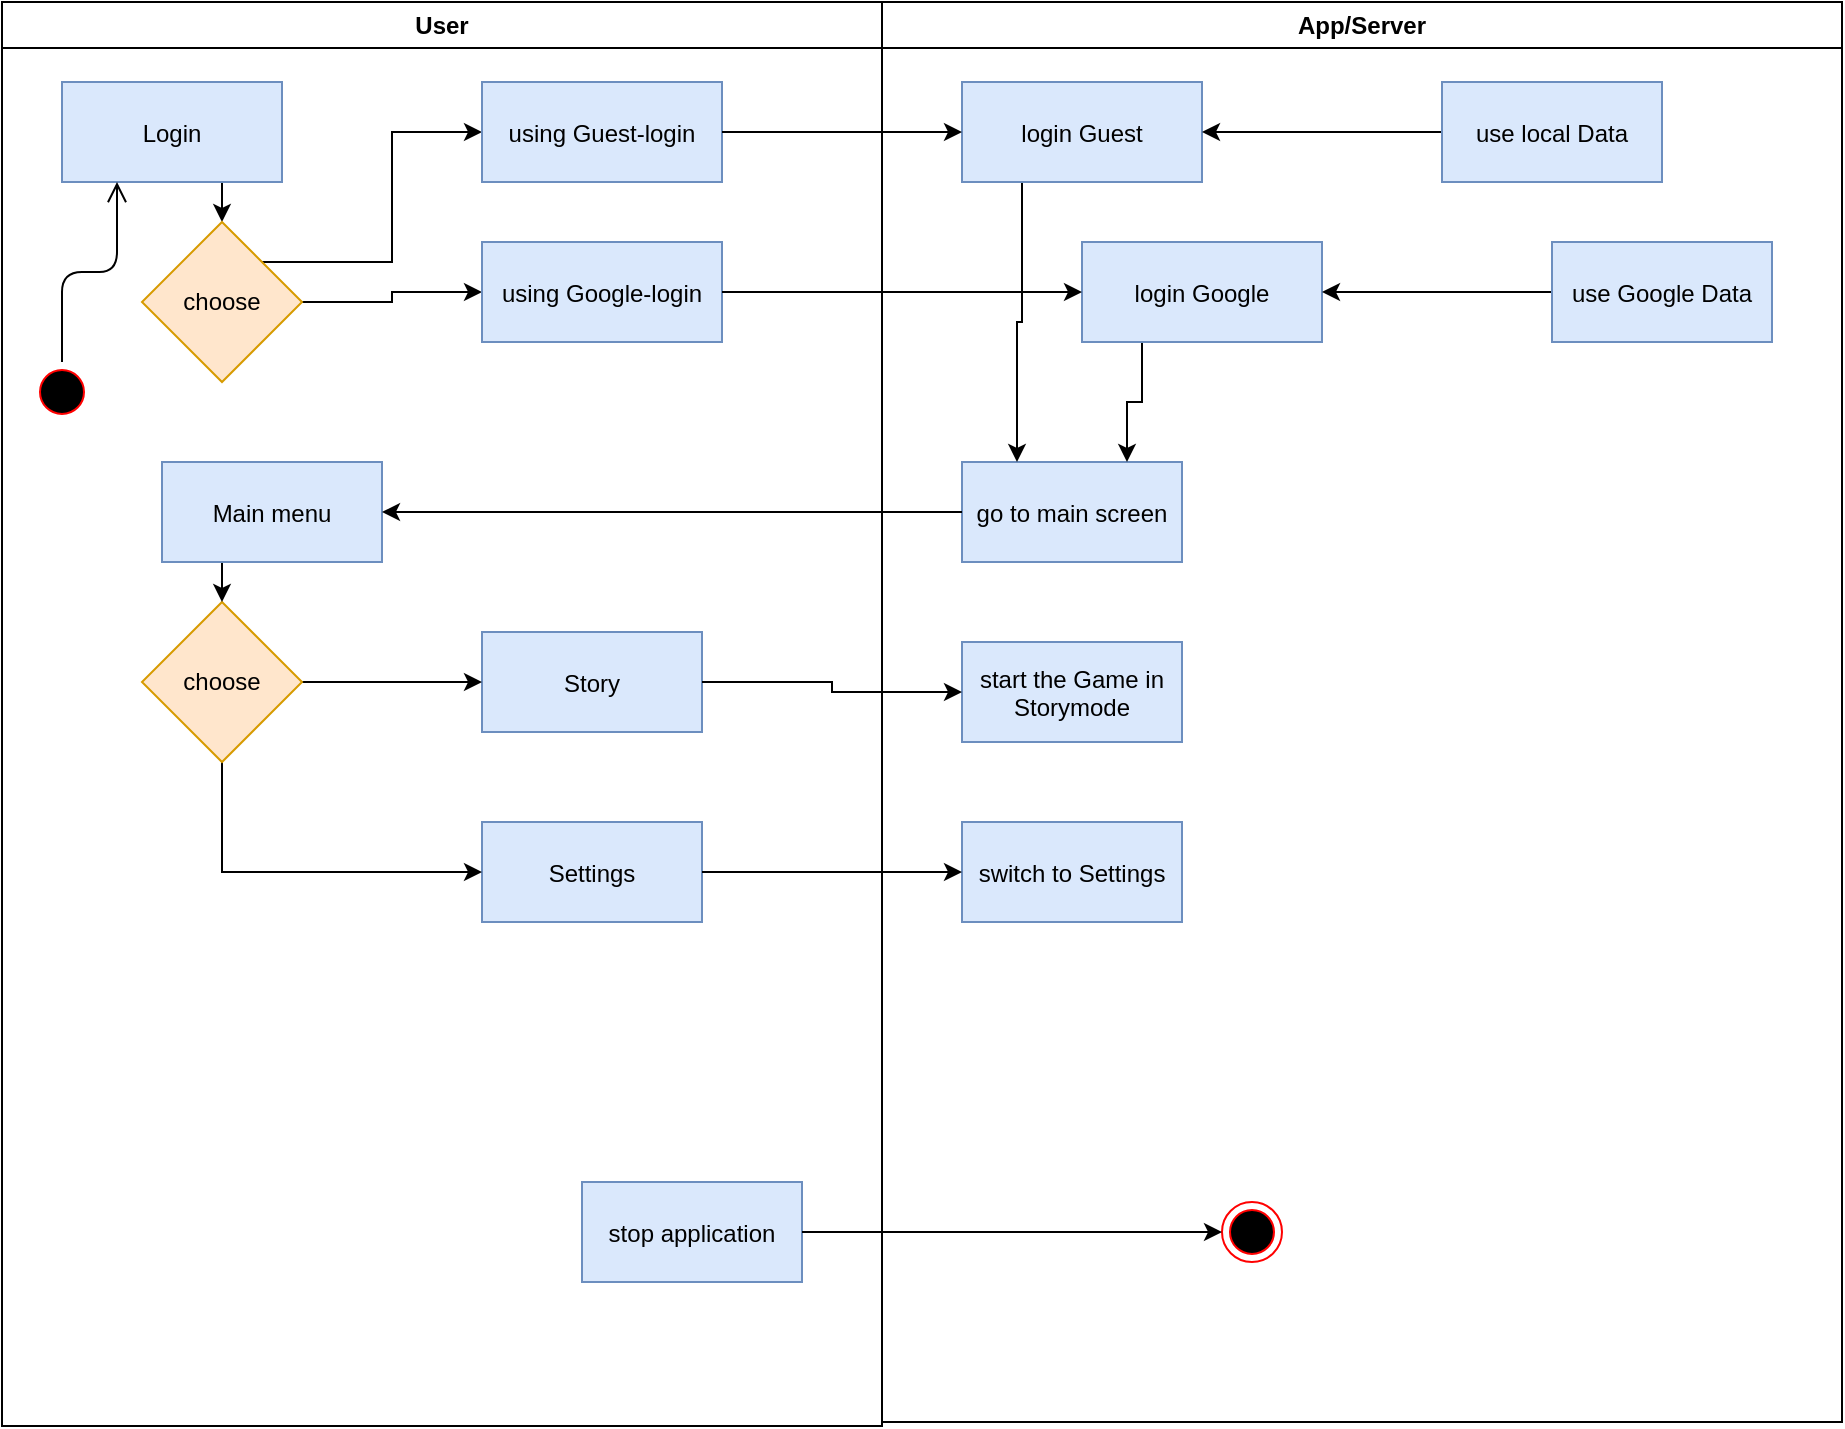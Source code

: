 <mxfile version="12.1.8" type="github" pages="1">
  <diagram name="Page-1" id="e7e014a7-5840-1c2e-5031-d8a46d1fe8dd">
    <mxGraphModel dx="1408" dy="794" grid="1" gridSize="10" guides="1" tooltips="1" connect="1" arrows="1" fold="1" page="1" pageScale="1" pageWidth="1169" pageHeight="826" background="#ffffff" math="0" shadow="0">
      <root>
        <mxCell id="0"/>
        <mxCell id="1" parent="0"/>
        <mxCell id="2" value="User" style="swimlane;whiteSpace=wrap;startSize=23;" parent="1" vertex="1">
          <mxGeometry x="160" y="40" width="440" height="712" as="geometry"/>
        </mxCell>
        <mxCell id="mlaz-VWcCHf4LHaq8jaL-57" style="edgeStyle=orthogonalEdgeStyle;rounded=0;orthogonalLoop=1;jettySize=auto;html=1;exitX=0.75;exitY=1;exitDx=0;exitDy=0;entryX=0.5;entryY=0;entryDx=0;entryDy=0;" parent="2" source="7" target="mlaz-VWcCHf4LHaq8jaL-50" edge="1">
          <mxGeometry relative="1" as="geometry"/>
        </mxCell>
        <mxCell id="7" value="Login" style="fillColor=#dae8fc;strokeColor=#6c8ebf;" parent="2" vertex="1">
          <mxGeometry x="30" y="40" width="110" height="50" as="geometry"/>
        </mxCell>
        <mxCell id="8" value="Settings" style="fillColor=#dae8fc;strokeColor=#6c8ebf;" parent="2" vertex="1">
          <mxGeometry x="240" y="410" width="110" height="50" as="geometry"/>
        </mxCell>
        <mxCell id="10" value="Story" style="fillColor=#dae8fc;strokeColor=#6c8ebf;" parent="2" vertex="1">
          <mxGeometry x="240" y="315" width="110" height="50" as="geometry"/>
        </mxCell>
        <mxCell id="mlaz-VWcCHf4LHaq8jaL-65" style="edgeStyle=orthogonalEdgeStyle;rounded=0;orthogonalLoop=1;jettySize=auto;html=1;exitX=1;exitY=0.5;exitDx=0;exitDy=0;entryX=0;entryY=0.5;entryDx=0;entryDy=0;" parent="2" source="mlaz-VWcCHf4LHaq8jaL-41" target="10" edge="1">
          <mxGeometry relative="1" as="geometry"/>
        </mxCell>
        <mxCell id="mlaz-VWcCHf4LHaq8jaL-66" style="edgeStyle=orthogonalEdgeStyle;rounded=0;orthogonalLoop=1;jettySize=auto;html=1;exitX=0.5;exitY=1;exitDx=0;exitDy=0;entryX=0;entryY=0.5;entryDx=0;entryDy=0;" parent="2" source="mlaz-VWcCHf4LHaq8jaL-41" target="8" edge="1">
          <mxGeometry relative="1" as="geometry"/>
        </mxCell>
        <mxCell id="mlaz-VWcCHf4LHaq8jaL-41" value="choose" style="rhombus;whiteSpace=wrap;html=1;fillColor=#ffe6cc;strokeColor=#d79b00;" parent="2" vertex="1">
          <mxGeometry x="70" y="300" width="80" height="80" as="geometry"/>
        </mxCell>
        <mxCell id="mlaz-VWcCHf4LHaq8jaL-67" style="edgeStyle=orthogonalEdgeStyle;rounded=0;orthogonalLoop=1;jettySize=auto;html=1;exitX=0.25;exitY=1;exitDx=0;exitDy=0;entryX=0.5;entryY=0;entryDx=0;entryDy=0;" parent="2" source="mlaz-VWcCHf4LHaq8jaL-42" target="mlaz-VWcCHf4LHaq8jaL-41" edge="1">
          <mxGeometry relative="1" as="geometry"/>
        </mxCell>
        <mxCell id="mlaz-VWcCHf4LHaq8jaL-42" value="Main menu" style="fillColor=#dae8fc;strokeColor=#6c8ebf;" parent="2" vertex="1">
          <mxGeometry x="80" y="230" width="110" height="50" as="geometry"/>
        </mxCell>
        <mxCell id="mlaz-VWcCHf4LHaq8jaL-58" style="edgeStyle=orthogonalEdgeStyle;rounded=0;orthogonalLoop=1;jettySize=auto;html=1;exitX=1;exitY=0;exitDx=0;exitDy=0;entryX=0;entryY=0.5;entryDx=0;entryDy=0;" parent="2" source="mlaz-VWcCHf4LHaq8jaL-50" target="15" edge="1">
          <mxGeometry relative="1" as="geometry"/>
        </mxCell>
        <mxCell id="mlaz-VWcCHf4LHaq8jaL-59" style="edgeStyle=orthogonalEdgeStyle;rounded=0;orthogonalLoop=1;jettySize=auto;html=1;exitX=1;exitY=0.5;exitDx=0;exitDy=0;entryX=0;entryY=0.5;entryDx=0;entryDy=0;" parent="2" source="mlaz-VWcCHf4LHaq8jaL-50" target="mlaz-VWcCHf4LHaq8jaL-43" edge="1">
          <mxGeometry relative="1" as="geometry"/>
        </mxCell>
        <mxCell id="mlaz-VWcCHf4LHaq8jaL-50" value="choose" style="rhombus;whiteSpace=wrap;html=1;fillColor=#ffe6cc;strokeColor=#d79b00;" parent="2" vertex="1">
          <mxGeometry x="70" y="110" width="80" height="80" as="geometry"/>
        </mxCell>
        <mxCell id="15" value="using Guest-login" style="fillColor=#dae8fc;strokeColor=#6c8ebf;" parent="2" vertex="1">
          <mxGeometry x="240" y="40" width="120" height="50" as="geometry"/>
        </mxCell>
        <mxCell id="mlaz-VWcCHf4LHaq8jaL-43" value="using Google-login" style="fillColor=#dae8fc;strokeColor=#6c8ebf;" parent="2" vertex="1">
          <mxGeometry x="240" y="120" width="120" height="50" as="geometry"/>
        </mxCell>
        <mxCell id="mlaz-VWcCHf4LHaq8jaL-71" value="" style="ellipse;html=1;shape=startState;fillColor=#000000;strokeColor=#ff0000;" parent="2" vertex="1">
          <mxGeometry x="15" y="180" width="30" height="30" as="geometry"/>
        </mxCell>
        <mxCell id="mlaz-VWcCHf4LHaq8jaL-72" value="" style="edgeStyle=orthogonalEdgeStyle;html=1;verticalAlign=bottom;endArrow=open;endSize=8;strokeColor=#000000;entryX=0.25;entryY=1;entryDx=0;entryDy=0;" parent="2" source="mlaz-VWcCHf4LHaq8jaL-71" target="7" edge="1">
          <mxGeometry relative="1" as="geometry">
            <mxPoint x="43" y="110" as="targetPoint"/>
          </mxGeometry>
        </mxCell>
        <mxCell id="mlaz-VWcCHf4LHaq8jaL-74" value="stop application" style="fillColor=#dae8fc;strokeColor=#6c8ebf;" parent="2" vertex="1">
          <mxGeometry x="290" y="590" width="110" height="50" as="geometry"/>
        </mxCell>
        <mxCell id="3" value="App/Server" style="swimlane;whiteSpace=wrap" parent="1" vertex="1">
          <mxGeometry x="600" y="40" width="480" height="710" as="geometry"/>
        </mxCell>
        <mxCell id="16" value="go to main screen" style="fillColor=#dae8fc;strokeColor=#6c8ebf;" parent="3" vertex="1">
          <mxGeometry x="40" y="230" width="110" height="50" as="geometry"/>
        </mxCell>
        <mxCell id="18" value="start the Game in &#xa;Storymode" style="fillColor=#dae8fc;strokeColor=#6c8ebf;" parent="3" vertex="1">
          <mxGeometry x="40" y="320" width="110" height="50" as="geometry"/>
        </mxCell>
        <mxCell id="mlaz-VWcCHf4LHaq8jaL-62" style="edgeStyle=orthogonalEdgeStyle;rounded=0;orthogonalLoop=1;jettySize=auto;html=1;exitX=0.25;exitY=1;exitDx=0;exitDy=0;entryX=0.25;entryY=0;entryDx=0;entryDy=0;" parent="3" source="mlaz-VWcCHf4LHaq8jaL-51" target="16" edge="1">
          <mxGeometry relative="1" as="geometry"/>
        </mxCell>
        <mxCell id="mlaz-VWcCHf4LHaq8jaL-51" value="login Guest" style="fillColor=#dae8fc;strokeColor=#6c8ebf;" parent="3" vertex="1">
          <mxGeometry x="40" y="40" width="120" height="50" as="geometry"/>
        </mxCell>
        <mxCell id="mlaz-VWcCHf4LHaq8jaL-63" style="edgeStyle=orthogonalEdgeStyle;rounded=0;orthogonalLoop=1;jettySize=auto;html=1;exitX=0.25;exitY=1;exitDx=0;exitDy=0;entryX=0.75;entryY=0;entryDx=0;entryDy=0;" parent="3" source="mlaz-VWcCHf4LHaq8jaL-52" target="16" edge="1">
          <mxGeometry relative="1" as="geometry"/>
        </mxCell>
        <mxCell id="mlaz-VWcCHf4LHaq8jaL-52" value="login Google" style="fillColor=#dae8fc;strokeColor=#6c8ebf;" parent="3" vertex="1">
          <mxGeometry x="100" y="120" width="120" height="50" as="geometry"/>
        </mxCell>
        <mxCell id="mlaz-VWcCHf4LHaq8jaL-55" style="edgeStyle=orthogonalEdgeStyle;rounded=0;orthogonalLoop=1;jettySize=auto;html=1;exitX=0;exitY=0.5;exitDx=0;exitDy=0;entryX=1;entryY=0.5;entryDx=0;entryDy=0;" parent="3" source="mlaz-VWcCHf4LHaq8jaL-53" target="mlaz-VWcCHf4LHaq8jaL-52" edge="1">
          <mxGeometry relative="1" as="geometry"/>
        </mxCell>
        <mxCell id="mlaz-VWcCHf4LHaq8jaL-53" value="use Google Data" style="fillColor=#dae8fc;strokeColor=#6c8ebf;" parent="3" vertex="1">
          <mxGeometry x="335" y="120" width="110" height="50" as="geometry"/>
        </mxCell>
        <mxCell id="mlaz-VWcCHf4LHaq8jaL-56" style="edgeStyle=orthogonalEdgeStyle;rounded=0;orthogonalLoop=1;jettySize=auto;html=1;exitX=0;exitY=0.5;exitDx=0;exitDy=0;entryX=1;entryY=0.5;entryDx=0;entryDy=0;" parent="3" source="mlaz-VWcCHf4LHaq8jaL-54" target="mlaz-VWcCHf4LHaq8jaL-51" edge="1">
          <mxGeometry relative="1" as="geometry"/>
        </mxCell>
        <mxCell id="mlaz-VWcCHf4LHaq8jaL-54" value="use local Data" style="fillColor=#dae8fc;strokeColor=#6c8ebf;" parent="3" vertex="1">
          <mxGeometry x="280" y="40" width="110" height="50" as="geometry"/>
        </mxCell>
        <mxCell id="mlaz-VWcCHf4LHaq8jaL-69" value="switch to Settings" style="fillColor=#dae8fc;strokeColor=#6c8ebf;" parent="3" vertex="1">
          <mxGeometry x="40" y="410" width="110" height="50" as="geometry"/>
        </mxCell>
        <mxCell id="mlaz-VWcCHf4LHaq8jaL-73" value="" style="ellipse;html=1;shape=endState;fillColor=#000000;strokeColor=#ff0000;" parent="3" vertex="1">
          <mxGeometry x="170" y="600" width="30" height="30" as="geometry"/>
        </mxCell>
        <mxCell id="mlaz-VWcCHf4LHaq8jaL-60" style="edgeStyle=orthogonalEdgeStyle;rounded=0;orthogonalLoop=1;jettySize=auto;html=1;exitX=1;exitY=0.5;exitDx=0;exitDy=0;entryX=0;entryY=0.5;entryDx=0;entryDy=0;" parent="1" source="15" target="mlaz-VWcCHf4LHaq8jaL-51" edge="1">
          <mxGeometry relative="1" as="geometry"/>
        </mxCell>
        <mxCell id="mlaz-VWcCHf4LHaq8jaL-61" style="edgeStyle=orthogonalEdgeStyle;rounded=0;orthogonalLoop=1;jettySize=auto;html=1;exitX=1;exitY=0.5;exitDx=0;exitDy=0;entryX=0;entryY=0.5;entryDx=0;entryDy=0;" parent="1" source="mlaz-VWcCHf4LHaq8jaL-43" target="mlaz-VWcCHf4LHaq8jaL-52" edge="1">
          <mxGeometry relative="1" as="geometry"/>
        </mxCell>
        <mxCell id="mlaz-VWcCHf4LHaq8jaL-64" style="edgeStyle=orthogonalEdgeStyle;rounded=0;orthogonalLoop=1;jettySize=auto;html=1;exitX=0;exitY=0.5;exitDx=0;exitDy=0;entryX=1;entryY=0.5;entryDx=0;entryDy=0;" parent="1" source="16" target="mlaz-VWcCHf4LHaq8jaL-42" edge="1">
          <mxGeometry relative="1" as="geometry"/>
        </mxCell>
        <mxCell id="mlaz-VWcCHf4LHaq8jaL-68" style="edgeStyle=orthogonalEdgeStyle;rounded=0;orthogonalLoop=1;jettySize=auto;html=1;exitX=1;exitY=0.5;exitDx=0;exitDy=0;entryX=0;entryY=0.5;entryDx=0;entryDy=0;" parent="1" source="10" target="18" edge="1">
          <mxGeometry relative="1" as="geometry"/>
        </mxCell>
        <mxCell id="mlaz-VWcCHf4LHaq8jaL-70" style="edgeStyle=orthogonalEdgeStyle;rounded=0;orthogonalLoop=1;jettySize=auto;html=1;exitX=1;exitY=0.5;exitDx=0;exitDy=0;entryX=0;entryY=0.5;entryDx=0;entryDy=0;" parent="1" source="8" target="mlaz-VWcCHf4LHaq8jaL-69" edge="1">
          <mxGeometry relative="1" as="geometry"/>
        </mxCell>
        <mxCell id="mlaz-VWcCHf4LHaq8jaL-75" style="edgeStyle=orthogonalEdgeStyle;rounded=0;orthogonalLoop=1;jettySize=auto;html=1;exitX=1;exitY=0.5;exitDx=0;exitDy=0;entryX=0;entryY=0.5;entryDx=0;entryDy=0;strokeColor=#000000;" parent="1" source="mlaz-VWcCHf4LHaq8jaL-74" target="mlaz-VWcCHf4LHaq8jaL-73" edge="1">
          <mxGeometry relative="1" as="geometry"/>
        </mxCell>
      </root>
    </mxGraphModel>
  </diagram>
</mxfile>
